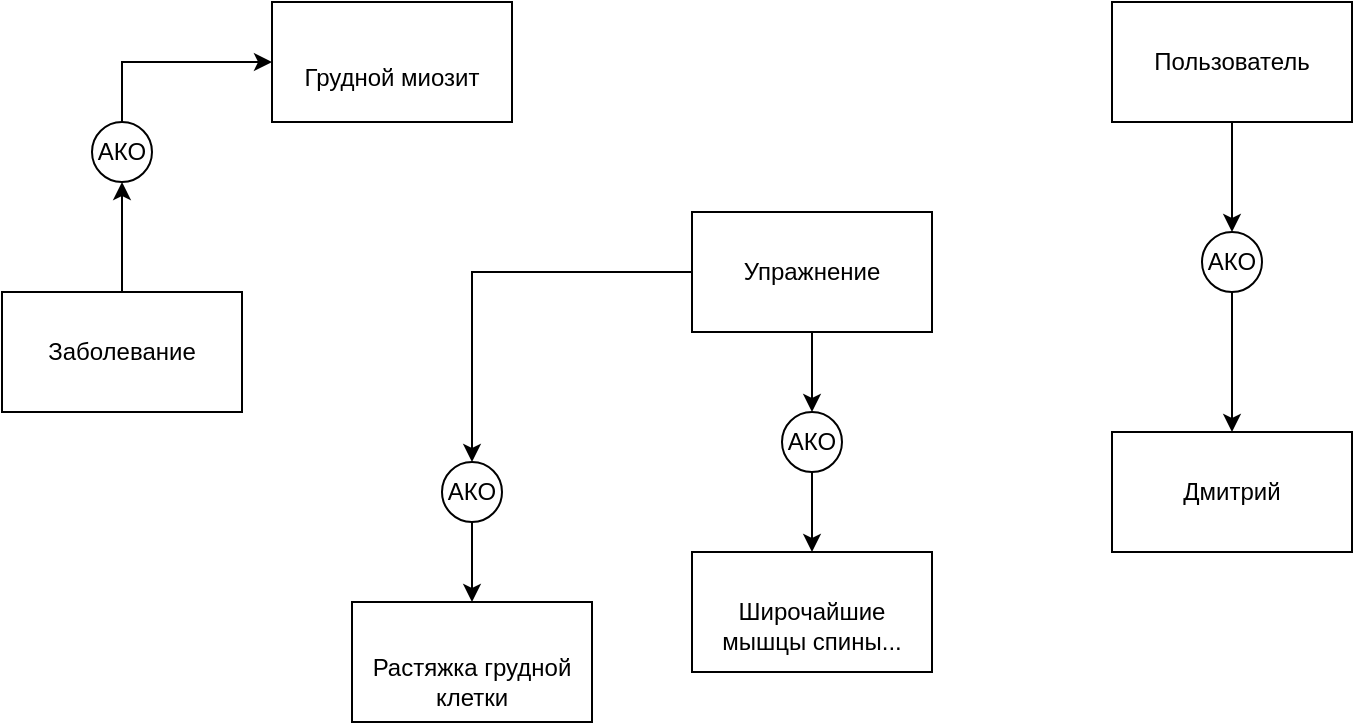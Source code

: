 <mxfile version="21.3.2" type="github">
  <diagram id="C5RBs43oDa-KdzZeNtuy" name="Page-1">
    <mxGraphModel dx="745" dy="528" grid="1" gridSize="10" guides="1" tooltips="1" connect="1" arrows="1" fold="1" page="1" pageScale="1" pageWidth="827" pageHeight="1169" math="0" shadow="0">
      <root>
        <mxCell id="WIyWlLk6GJQsqaUBKTNV-0" />
        <mxCell id="WIyWlLk6GJQsqaUBKTNV-1" parent="WIyWlLk6GJQsqaUBKTNV-0" />
        <mxCell id="NH6UCcypnFRTFc6faVXU-13" style="edgeStyle=orthogonalEdgeStyle;rounded=0;orthogonalLoop=1;jettySize=auto;html=1;exitX=0.5;exitY=0;exitDx=0;exitDy=0;entryX=0.5;entryY=1;entryDx=0;entryDy=0;" edge="1" parent="WIyWlLk6GJQsqaUBKTNV-1" source="NH6UCcypnFRTFc6faVXU-0" target="NH6UCcypnFRTFc6faVXU-8">
          <mxGeometry relative="1" as="geometry" />
        </mxCell>
        <mxCell id="NH6UCcypnFRTFc6faVXU-0" value="Заболевание" style="rounded=0;whiteSpace=wrap;html=1;" vertex="1" parent="WIyWlLk6GJQsqaUBKTNV-1">
          <mxGeometry x="95" y="190" width="120" height="60" as="geometry" />
        </mxCell>
        <mxCell id="NH6UCcypnFRTFc6faVXU-21" style="edgeStyle=orthogonalEdgeStyle;rounded=0;orthogonalLoop=1;jettySize=auto;html=1;exitX=0.5;exitY=1;exitDx=0;exitDy=0;entryX=0.5;entryY=0;entryDx=0;entryDy=0;" edge="1" parent="WIyWlLk6GJQsqaUBKTNV-1" source="NH6UCcypnFRTFc6faVXU-1" target="NH6UCcypnFRTFc6faVXU-20">
          <mxGeometry relative="1" as="geometry" />
        </mxCell>
        <mxCell id="NH6UCcypnFRTFc6faVXU-28" style="edgeStyle=orthogonalEdgeStyle;rounded=0;orthogonalLoop=1;jettySize=auto;html=1;exitX=0;exitY=0.5;exitDx=0;exitDy=0;entryX=0.5;entryY=0;entryDx=0;entryDy=0;" edge="1" parent="WIyWlLk6GJQsqaUBKTNV-1" source="NH6UCcypnFRTFc6faVXU-1" target="NH6UCcypnFRTFc6faVXU-27">
          <mxGeometry relative="1" as="geometry" />
        </mxCell>
        <mxCell id="NH6UCcypnFRTFc6faVXU-1" value="Упражнение" style="rounded=0;whiteSpace=wrap;html=1;" vertex="1" parent="WIyWlLk6GJQsqaUBKTNV-1">
          <mxGeometry x="440" y="150" width="120" height="60" as="geometry" />
        </mxCell>
        <mxCell id="NH6UCcypnFRTFc6faVXU-17" style="edgeStyle=orthogonalEdgeStyle;rounded=0;orthogonalLoop=1;jettySize=auto;html=1;exitX=0.5;exitY=1;exitDx=0;exitDy=0;entryX=0.5;entryY=0;entryDx=0;entryDy=0;" edge="1" parent="WIyWlLk6GJQsqaUBKTNV-1" source="NH6UCcypnFRTFc6faVXU-2" target="NH6UCcypnFRTFc6faVXU-16">
          <mxGeometry relative="1" as="geometry" />
        </mxCell>
        <mxCell id="NH6UCcypnFRTFc6faVXU-2" value="Пользователь" style="rounded=0;whiteSpace=wrap;html=1;" vertex="1" parent="WIyWlLk6GJQsqaUBKTNV-1">
          <mxGeometry x="650" y="45" width="120" height="60" as="geometry" />
        </mxCell>
        <mxCell id="NH6UCcypnFRTFc6faVXU-3" value="Дмитрий" style="rounded=0;whiteSpace=wrap;html=1;" vertex="1" parent="WIyWlLk6GJQsqaUBKTNV-1">
          <mxGeometry x="650" y="260" width="120" height="60" as="geometry" />
        </mxCell>
        <mxCell id="NH6UCcypnFRTFc6faVXU-4" value="&lt;br&gt;&lt;table style=&quot;border-collapse:&lt;br/&gt; collapse;width:234pt&quot; width=&quot;312&quot; cellspacing=&quot;0&quot; cellpadding=&quot;0&quot; border=&quot;0&quot;&gt;&lt;tbody&gt;&lt;tr style=&quot;height:15.0pt&quot; height=&quot;20&quot;&gt;  &lt;td style=&quot;height:15.0pt;width:234pt;word-break:initial;&lt;br/&gt;  color:var(--cib-color-neutral-foreground);font-size:var(--cib-type-body1-font-size);&lt;br/&gt;  line-height:var(--cib-type-body1-line-height);font-weight:var(--cib-type-body1-font-weight);&lt;br/&gt;  font-variation-settings: var(--cib-type-body1-font-variation-settings)&quot; width=&quot;312&quot; height=&quot;20&quot;&gt;Широчайшие&lt;br&gt;  мышцы спины...&lt;/td&gt;&lt;/tr&gt;&lt;/tbody&gt;&lt;/table&gt;" style="rounded=0;whiteSpace=wrap;html=1;" vertex="1" parent="WIyWlLk6GJQsqaUBKTNV-1">
          <mxGeometry x="440" y="320" width="120" height="60" as="geometry" />
        </mxCell>
        <mxCell id="NH6UCcypnFRTFc6faVXU-5" value="&lt;table style=&quot;border-collapse:&lt;br/&gt; collapse;width:158pt&quot; width=&quot;210&quot; cellspacing=&quot;0&quot; cellpadding=&quot;0&quot; border=&quot;0&quot;&gt;&lt;tbody&gt;&lt;tr style=&quot;height:15.75pt&quot; height=&quot;21&quot;&gt;&lt;br/&gt;  &lt;td style=&quot;height:15.75pt;width:158pt&quot; width=&quot;210&quot; height=&quot;21&quot;&gt;Грудной миозит&lt;/td&gt;&lt;/tr&gt;&lt;/tbody&gt;&lt;/table&gt;" style="rounded=0;whiteSpace=wrap;html=1;" vertex="1" parent="WIyWlLk6GJQsqaUBKTNV-1">
          <mxGeometry x="230" y="45" width="120" height="60" as="geometry" />
        </mxCell>
        <mxCell id="NH6UCcypnFRTFc6faVXU-14" style="edgeStyle=orthogonalEdgeStyle;rounded=0;orthogonalLoop=1;jettySize=auto;html=1;exitX=0.5;exitY=0;exitDx=0;exitDy=0;entryX=0;entryY=0.5;entryDx=0;entryDy=0;" edge="1" parent="WIyWlLk6GJQsqaUBKTNV-1" source="NH6UCcypnFRTFc6faVXU-8" target="NH6UCcypnFRTFc6faVXU-5">
          <mxGeometry relative="1" as="geometry" />
        </mxCell>
        <mxCell id="NH6UCcypnFRTFc6faVXU-8" value="АКО" style="ellipse;whiteSpace=wrap;html=1;aspect=fixed;" vertex="1" parent="WIyWlLk6GJQsqaUBKTNV-1">
          <mxGeometry x="140" y="105" width="30" height="30" as="geometry" />
        </mxCell>
        <mxCell id="NH6UCcypnFRTFc6faVXU-18" style="edgeStyle=orthogonalEdgeStyle;rounded=0;orthogonalLoop=1;jettySize=auto;html=1;exitX=0.5;exitY=1;exitDx=0;exitDy=0;entryX=0.5;entryY=0;entryDx=0;entryDy=0;" edge="1" parent="WIyWlLk6GJQsqaUBKTNV-1" source="NH6UCcypnFRTFc6faVXU-16" target="NH6UCcypnFRTFc6faVXU-3">
          <mxGeometry relative="1" as="geometry" />
        </mxCell>
        <mxCell id="NH6UCcypnFRTFc6faVXU-16" value="АКО" style="ellipse;whiteSpace=wrap;html=1;aspect=fixed;" vertex="1" parent="WIyWlLk6GJQsqaUBKTNV-1">
          <mxGeometry x="695" y="160" width="30" height="30" as="geometry" />
        </mxCell>
        <mxCell id="NH6UCcypnFRTFc6faVXU-22" style="edgeStyle=orthogonalEdgeStyle;rounded=0;orthogonalLoop=1;jettySize=auto;html=1;exitX=0.5;exitY=1;exitDx=0;exitDy=0;entryX=0.5;entryY=0;entryDx=0;entryDy=0;" edge="1" parent="WIyWlLk6GJQsqaUBKTNV-1" source="NH6UCcypnFRTFc6faVXU-20" target="NH6UCcypnFRTFc6faVXU-4">
          <mxGeometry relative="1" as="geometry" />
        </mxCell>
        <mxCell id="NH6UCcypnFRTFc6faVXU-20" value="АКО" style="ellipse;whiteSpace=wrap;html=1;aspect=fixed;" vertex="1" parent="WIyWlLk6GJQsqaUBKTNV-1">
          <mxGeometry x="485" y="250" width="30" height="30" as="geometry" />
        </mxCell>
        <mxCell id="NH6UCcypnFRTFc6faVXU-25" value="&lt;table style=&quot;border-collapse:&lt;br/&gt; collapse;width:234pt&quot; width=&quot;312&quot; cellspacing=&quot;0&quot; cellpadding=&quot;0&quot; border=&quot;0&quot;&gt;&lt;tbody&gt;&lt;tr style=&quot;height:15.0pt&quot; height=&quot;20&quot;&gt;&lt;td style=&quot;height:15.0pt;width:234pt;word-break:initial;&lt;br/&gt;  color:var(--cib-color-neutral-foreground);font-size:var(--cib-type-body1-font-size);&lt;br/&gt;  line-height:var(--cib-type-body1-line-height);font-weight:var(--cib-type-body1-font-weight);&lt;br/&gt;  font-variation-settings: var(--cib-type-body1-font-variation-settings)&quot; width=&quot;312&quot; height=&quot;20&quot;&gt;&lt;/td&gt;&lt;/tr&gt;&lt;/tbody&gt;&lt;/table&gt;Растяжка грудной&lt;br&gt;клетки" style="rounded=0;whiteSpace=wrap;html=1;" vertex="1" parent="WIyWlLk6GJQsqaUBKTNV-1">
          <mxGeometry x="270" y="345" width="120" height="60" as="geometry" />
        </mxCell>
        <mxCell id="NH6UCcypnFRTFc6faVXU-26" style="edgeStyle=orthogonalEdgeStyle;rounded=0;orthogonalLoop=1;jettySize=auto;html=1;exitX=0.5;exitY=1;exitDx=0;exitDy=0;entryX=0.5;entryY=0;entryDx=0;entryDy=0;" edge="1" parent="WIyWlLk6GJQsqaUBKTNV-1" source="NH6UCcypnFRTFc6faVXU-27" target="NH6UCcypnFRTFc6faVXU-25">
          <mxGeometry relative="1" as="geometry" />
        </mxCell>
        <mxCell id="NH6UCcypnFRTFc6faVXU-27" value="АКО" style="ellipse;whiteSpace=wrap;html=1;aspect=fixed;" vertex="1" parent="WIyWlLk6GJQsqaUBKTNV-1">
          <mxGeometry x="315" y="275" width="30" height="30" as="geometry" />
        </mxCell>
      </root>
    </mxGraphModel>
  </diagram>
</mxfile>
